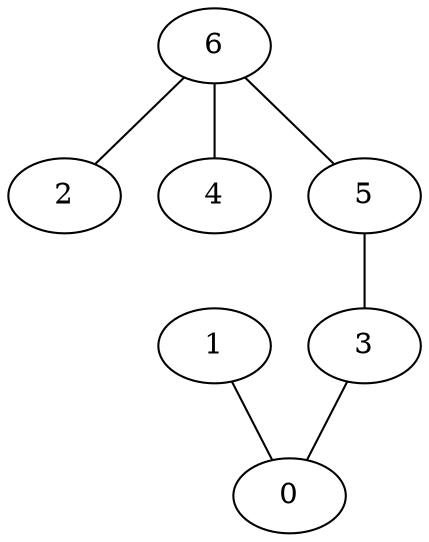 graph {
    0 [ label = "0" ]
    1 [ label = "1" ]
    2 [ label = "2" ]
    3 [ label = "3" ]
    4 [ label = "4" ]
    5 [ label = "5" ]
    6 [ label = "6" ]
    1 -- 0 [ ]
    5 -- 3 [ ]
    6 -- 5 [ ]
    6 -- 4 [ ]
    3 -- 0 [ ]
    6 -- 2 [ ]
}
